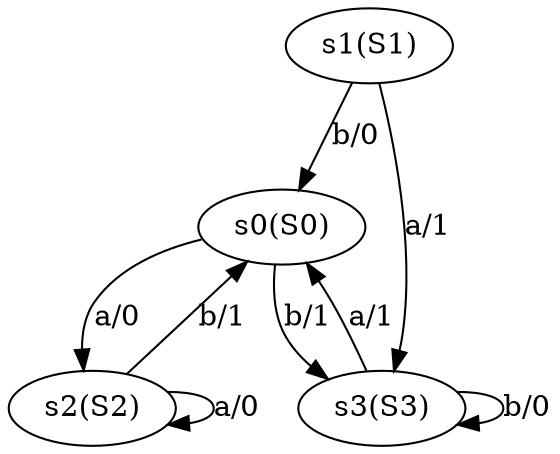 digraph "generated 0" {
	s0 [label="s0(S0)"]
	s2 [label="s2(S2)"]
	s3 [label="s3(S3)"]
	s1 [label="s1(S1)"]
	s0 -> s2 [label="a/0"]
	s0 -> s3 [label="b/1"]
	s1 -> s3 [label="a/1"]
	s1 -> s0 [label="b/0"]
	s2 -> s0 [label="b/1"]
	s2 -> s2 [label="a/0"]
	s3 -> s0 [label="a/1"]
	s3 -> s3 [label="b/0"]
}
